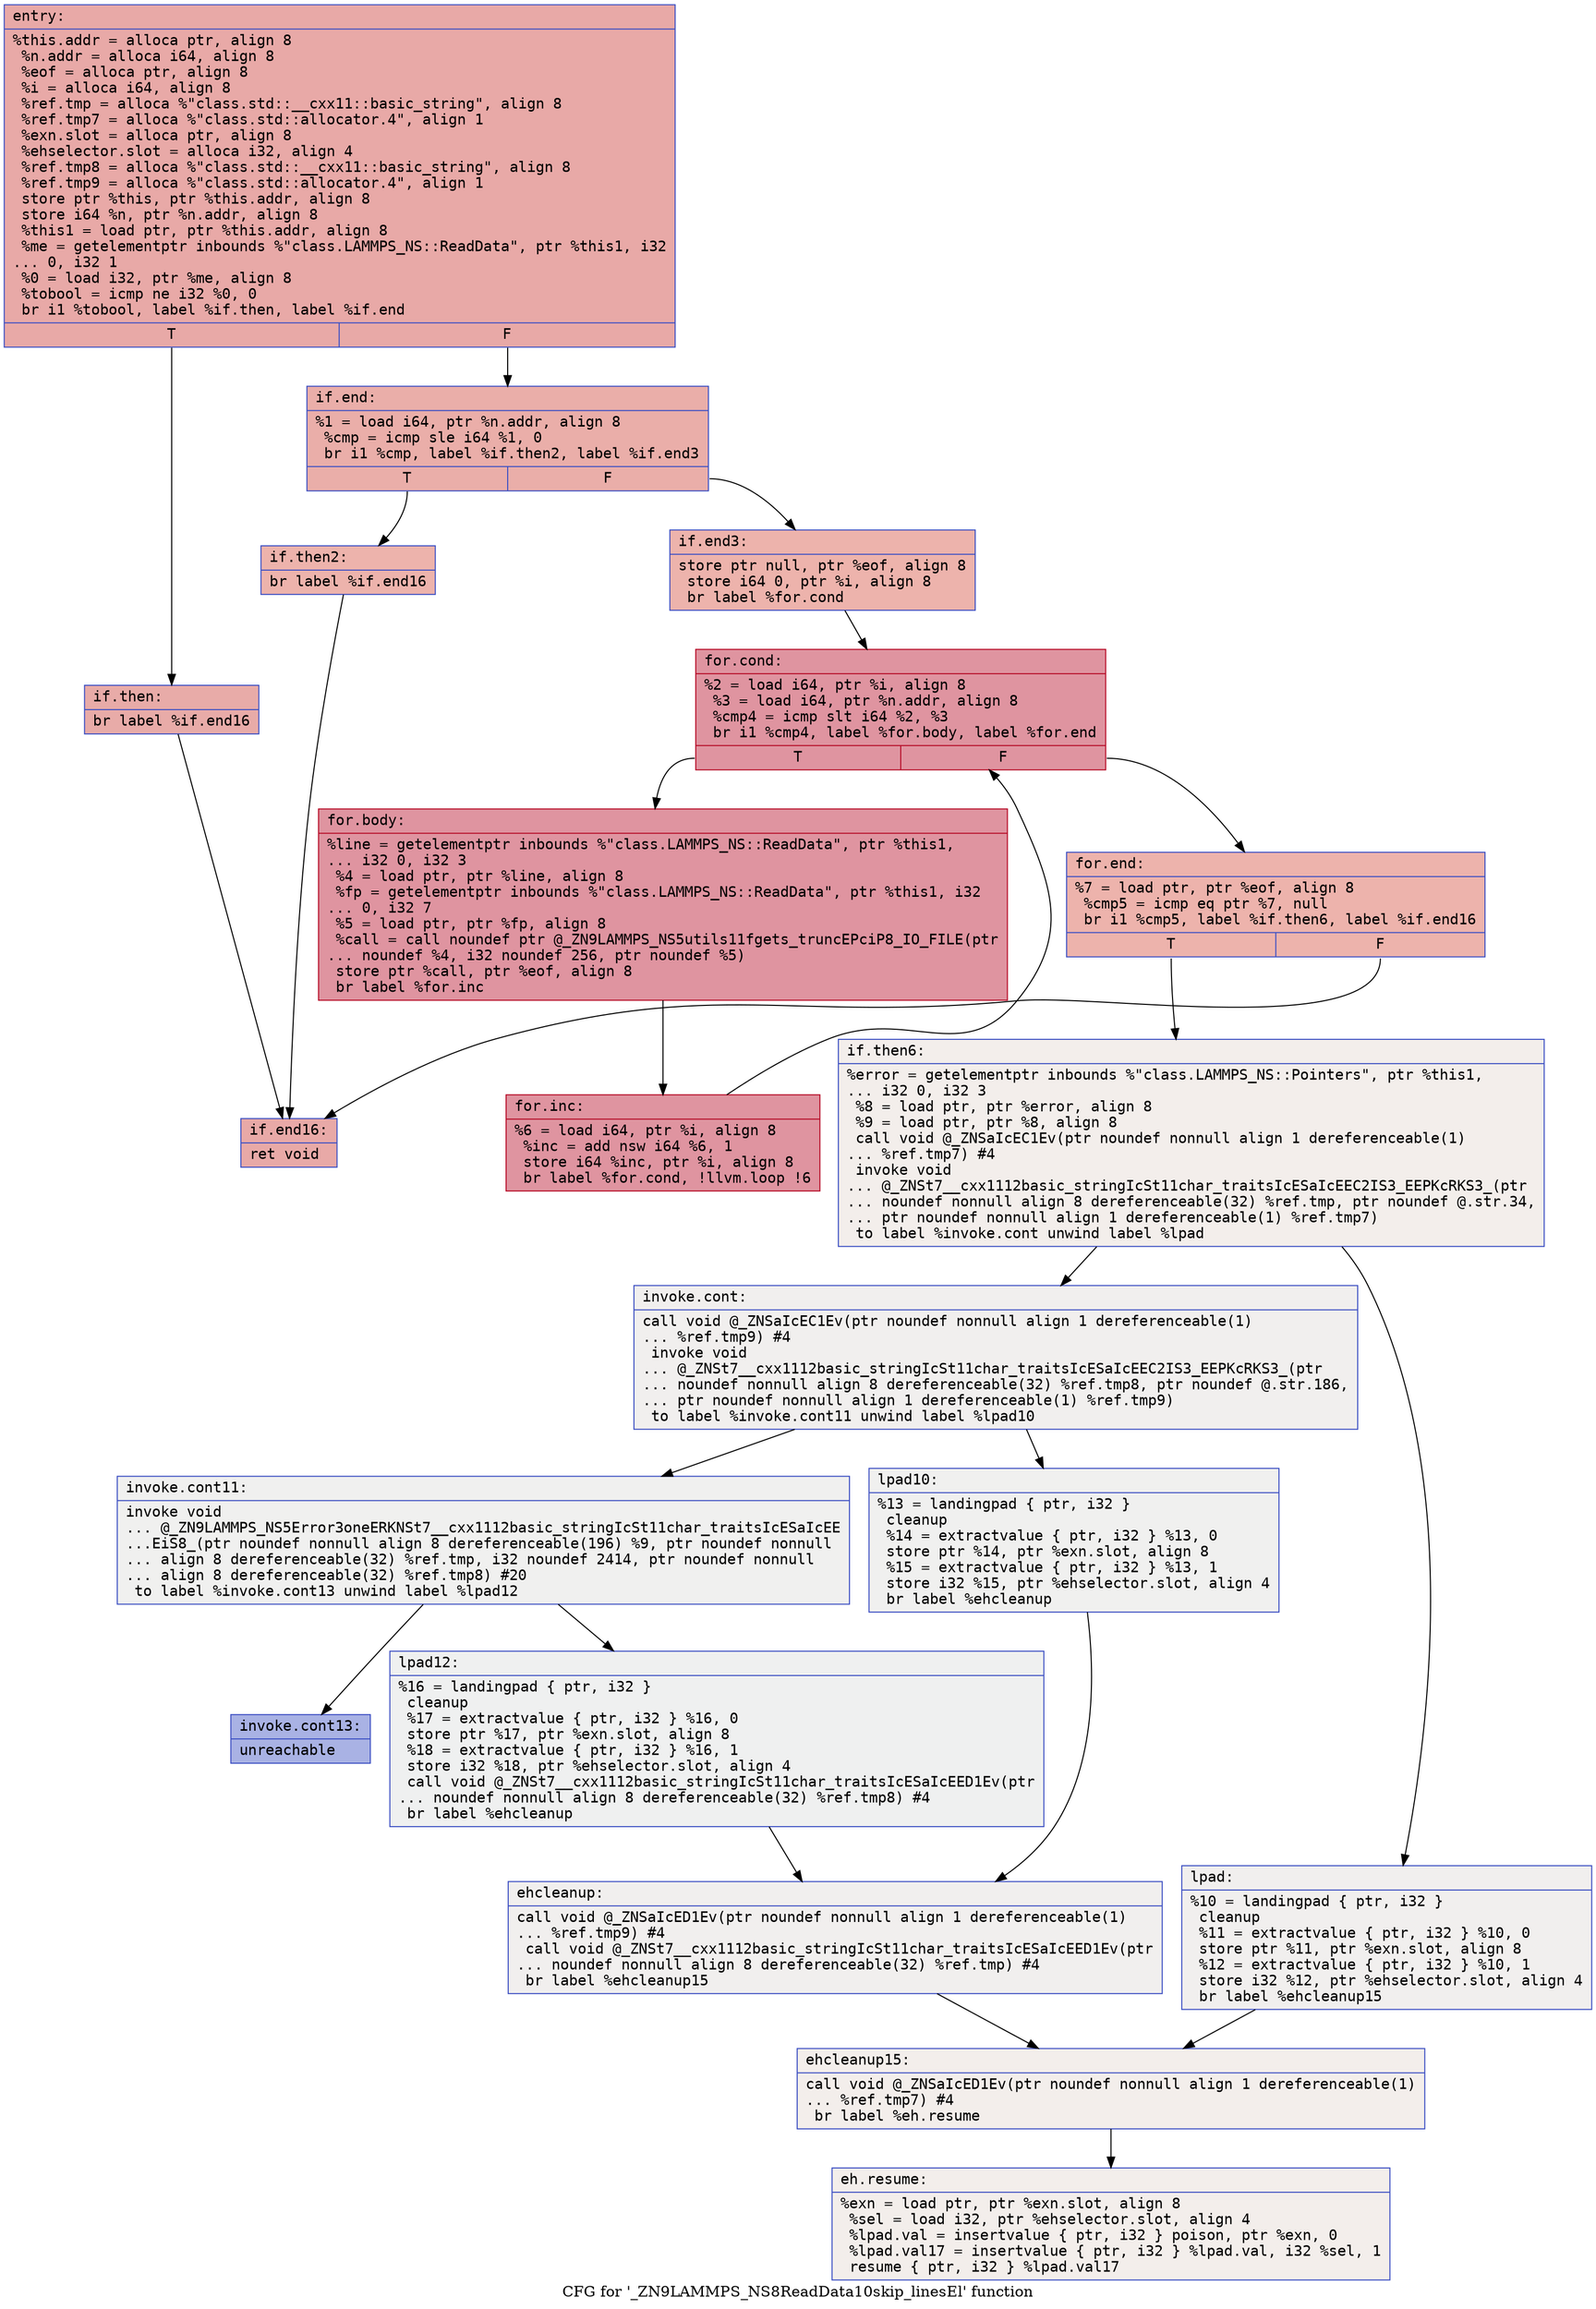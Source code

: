 digraph "CFG for '_ZN9LAMMPS_NS8ReadData10skip_linesEl' function" {
	label="CFG for '_ZN9LAMMPS_NS8ReadData10skip_linesEl' function";

	Node0x55c7e07cac00 [shape=record,color="#3d50c3ff", style=filled, fillcolor="#ca3b3770" fontname="Courier",label="{entry:\l|  %this.addr = alloca ptr, align 8\l  %n.addr = alloca i64, align 8\l  %eof = alloca ptr, align 8\l  %i = alloca i64, align 8\l  %ref.tmp = alloca %\"class.std::__cxx11::basic_string\", align 8\l  %ref.tmp7 = alloca %\"class.std::allocator.4\", align 1\l  %exn.slot = alloca ptr, align 8\l  %ehselector.slot = alloca i32, align 4\l  %ref.tmp8 = alloca %\"class.std::__cxx11::basic_string\", align 8\l  %ref.tmp9 = alloca %\"class.std::allocator.4\", align 1\l  store ptr %this, ptr %this.addr, align 8\l  store i64 %n, ptr %n.addr, align 8\l  %this1 = load ptr, ptr %this.addr, align 8\l  %me = getelementptr inbounds %\"class.LAMMPS_NS::ReadData\", ptr %this1, i32\l... 0, i32 1\l  %0 = load i32, ptr %me, align 8\l  %tobool = icmp ne i32 %0, 0\l  br i1 %tobool, label %if.then, label %if.end\l|{<s0>T|<s1>F}}"];
	Node0x55c7e07cac00:s0 -> Node0x55c7e07cb750[tooltip="entry -> if.then\nProbability 62.50%" ];
	Node0x55c7e07cac00:s1 -> Node0x55c7e07cb7c0[tooltip="entry -> if.end\nProbability 37.50%" ];
	Node0x55c7e07cb750 [shape=record,color="#3d50c3ff", style=filled, fillcolor="#cc403a70" fontname="Courier",label="{if.then:\l|  br label %if.end16\l}"];
	Node0x55c7e07cb750 -> Node0x55c7e07d2ff0[tooltip="if.then -> if.end16\nProbability 100.00%" ];
	Node0x55c7e07cb7c0 [shape=record,color="#3d50c3ff", style=filled, fillcolor="#d0473d70" fontname="Courier",label="{if.end:\l|  %1 = load i64, ptr %n.addr, align 8\l  %cmp = icmp sle i64 %1, 0\l  br i1 %cmp, label %if.then2, label %if.end3\l|{<s0>T|<s1>F}}"];
	Node0x55c7e07cb7c0:s0 -> Node0x55c7e07d31e0[tooltip="if.end -> if.then2\nProbability 50.00%" ];
	Node0x55c7e07cb7c0:s1 -> Node0x55c7e07d3260[tooltip="if.end -> if.end3\nProbability 50.00%" ];
	Node0x55c7e07d31e0 [shape=record,color="#3d50c3ff", style=filled, fillcolor="#d6524470" fontname="Courier",label="{if.then2:\l|  br label %if.end16\l}"];
	Node0x55c7e07d31e0 -> Node0x55c7e07d2ff0[tooltip="if.then2 -> if.end16\nProbability 100.00%" ];
	Node0x55c7e07d3260 [shape=record,color="#3d50c3ff", style=filled, fillcolor="#d6524470" fontname="Courier",label="{if.end3:\l|  store ptr null, ptr %eof, align 8\l  store i64 0, ptr %i, align 8\l  br label %for.cond\l}"];
	Node0x55c7e07d3260 -> Node0x55c7e07d3530[tooltip="if.end3 -> for.cond\nProbability 100.00%" ];
	Node0x55c7e07d3530 [shape=record,color="#b70d28ff", style=filled, fillcolor="#b70d2870" fontname="Courier",label="{for.cond:\l|  %2 = load i64, ptr %i, align 8\l  %3 = load i64, ptr %n.addr, align 8\l  %cmp4 = icmp slt i64 %2, %3\l  br i1 %cmp4, label %for.body, label %for.end\l|{<s0>T|<s1>F}}"];
	Node0x55c7e07d3530:s0 -> Node0x55c7e07d37d0[tooltip="for.cond -> for.body\nProbability 96.88%" ];
	Node0x55c7e07d3530:s1 -> Node0x55c7e07cb1c0[tooltip="for.cond -> for.end\nProbability 3.12%" ];
	Node0x55c7e07d37d0 [shape=record,color="#b70d28ff", style=filled, fillcolor="#b70d2870" fontname="Courier",label="{for.body:\l|  %line = getelementptr inbounds %\"class.LAMMPS_NS::ReadData\", ptr %this1,\l... i32 0, i32 3\l  %4 = load ptr, ptr %line, align 8\l  %fp = getelementptr inbounds %\"class.LAMMPS_NS::ReadData\", ptr %this1, i32\l... 0, i32 7\l  %5 = load ptr, ptr %fp, align 8\l  %call = call noundef ptr @_ZN9LAMMPS_NS5utils11fgets_truncEPciP8_IO_FILE(ptr\l... noundef %4, i32 noundef 256, ptr noundef %5)\l  store ptr %call, ptr %eof, align 8\l  br label %for.inc\l}"];
	Node0x55c7e07d37d0 -> Node0x55c7e07d3f90[tooltip="for.body -> for.inc\nProbability 100.00%" ];
	Node0x55c7e07d3f90 [shape=record,color="#b70d28ff", style=filled, fillcolor="#b70d2870" fontname="Courier",label="{for.inc:\l|  %6 = load i64, ptr %i, align 8\l  %inc = add nsw i64 %6, 1\l  store i64 %inc, ptr %i, align 8\l  br label %for.cond, !llvm.loop !6\l}"];
	Node0x55c7e07d3f90 -> Node0x55c7e07d3530[tooltip="for.inc -> for.cond\nProbability 100.00%" ];
	Node0x55c7e07cb1c0 [shape=record,color="#3d50c3ff", style=filled, fillcolor="#d6524470" fontname="Courier",label="{for.end:\l|  %7 = load ptr, ptr %eof, align 8\l  %cmp5 = icmp eq ptr %7, null\l  br i1 %cmp5, label %if.then6, label %if.end16\l|{<s0>T|<s1>F}}"];
	Node0x55c7e07cb1c0:s0 -> Node0x55c7e07d4490[tooltip="for.end -> if.then6\nProbability 0.00%" ];
	Node0x55c7e07cb1c0:s1 -> Node0x55c7e07d2ff0[tooltip="for.end -> if.end16\nProbability 100.00%" ];
	Node0x55c7e07d4490 [shape=record,color="#3d50c3ff", style=filled, fillcolor="#e5d8d170" fontname="Courier",label="{if.then6:\l|  %error = getelementptr inbounds %\"class.LAMMPS_NS::Pointers\", ptr %this1,\l... i32 0, i32 3\l  %8 = load ptr, ptr %error, align 8\l  %9 = load ptr, ptr %8, align 8\l  call void @_ZNSaIcEC1Ev(ptr noundef nonnull align 1 dereferenceable(1)\l... %ref.tmp7) #4\l  invoke void\l... @_ZNSt7__cxx1112basic_stringIcSt11char_traitsIcESaIcEEC2IS3_EEPKcRKS3_(ptr\l... noundef nonnull align 8 dereferenceable(32) %ref.tmp, ptr noundef @.str.34,\l... ptr noundef nonnull align 1 dereferenceable(1) %ref.tmp7)\l          to label %invoke.cont unwind label %lpad\l}"];
	Node0x55c7e07d4490 -> Node0x55c7e07d48f0[tooltip="if.then6 -> invoke.cont\nProbability 50.00%" ];
	Node0x55c7e07d4490 -> Node0x55c7e07d4970[tooltip="if.then6 -> lpad\nProbability 50.00%" ];
	Node0x55c7e07d48f0 [shape=record,color="#3d50c3ff", style=filled, fillcolor="#e0dbd870" fontname="Courier",label="{invoke.cont:\l|  call void @_ZNSaIcEC1Ev(ptr noundef nonnull align 1 dereferenceable(1)\l... %ref.tmp9) #4\l  invoke void\l... @_ZNSt7__cxx1112basic_stringIcSt11char_traitsIcESaIcEEC2IS3_EEPKcRKS3_(ptr\l... noundef nonnull align 8 dereferenceable(32) %ref.tmp8, ptr noundef @.str.186,\l... ptr noundef nonnull align 1 dereferenceable(1) %ref.tmp9)\l          to label %invoke.cont11 unwind label %lpad10\l}"];
	Node0x55c7e07d48f0 -> Node0x55c7e07d4c90[tooltip="invoke.cont -> invoke.cont11\nProbability 50.00%" ];
	Node0x55c7e07d48f0 -> Node0x55c7e07d4ce0[tooltip="invoke.cont -> lpad10\nProbability 50.00%" ];
	Node0x55c7e07d4c90 [shape=record,color="#3d50c3ff", style=filled, fillcolor="#dedcdb70" fontname="Courier",label="{invoke.cont11:\l|  invoke void\l... @_ZN9LAMMPS_NS5Error3oneERKNSt7__cxx1112basic_stringIcSt11char_traitsIcESaIcEE\l...EiS8_(ptr noundef nonnull align 8 dereferenceable(196) %9, ptr noundef nonnull\l... align 8 dereferenceable(32) %ref.tmp, i32 noundef 2414, ptr noundef nonnull\l... align 8 dereferenceable(32) %ref.tmp8) #20\l          to label %invoke.cont13 unwind label %lpad12\l}"];
	Node0x55c7e07d4c90 -> Node0x55c7e07d4c40[tooltip="invoke.cont11 -> invoke.cont13\nProbability 0.00%" ];
	Node0x55c7e07d4c90 -> Node0x55c7e07d5000[tooltip="invoke.cont11 -> lpad12\nProbability 100.00%" ];
	Node0x55c7e07d4c40 [shape=record,color="#3d50c3ff", style=filled, fillcolor="#3d50c370" fontname="Courier",label="{invoke.cont13:\l|  unreachable\l}"];
	Node0x55c7e07d4970 [shape=record,color="#3d50c3ff", style=filled, fillcolor="#e0dbd870" fontname="Courier",label="{lpad:\l|  %10 = landingpad \{ ptr, i32 \}\l          cleanup\l  %11 = extractvalue \{ ptr, i32 \} %10, 0\l  store ptr %11, ptr %exn.slot, align 8\l  %12 = extractvalue \{ ptr, i32 \} %10, 1\l  store i32 %12, ptr %ehselector.slot, align 4\l  br label %ehcleanup15\l}"];
	Node0x55c7e07d4970 -> Node0x55c7e07d55c0[tooltip="lpad -> ehcleanup15\nProbability 100.00%" ];
	Node0x55c7e07d4ce0 [shape=record,color="#3d50c3ff", style=filled, fillcolor="#dedcdb70" fontname="Courier",label="{lpad10:\l|  %13 = landingpad \{ ptr, i32 \}\l          cleanup\l  %14 = extractvalue \{ ptr, i32 \} %13, 0\l  store ptr %14, ptr %exn.slot, align 8\l  %15 = extractvalue \{ ptr, i32 \} %13, 1\l  store i32 %15, ptr %ehselector.slot, align 4\l  br label %ehcleanup\l}"];
	Node0x55c7e07d4ce0 -> Node0x55c7e07d5910[tooltip="lpad10 -> ehcleanup\nProbability 100.00%" ];
	Node0x55c7e07d5000 [shape=record,color="#3d50c3ff", style=filled, fillcolor="#dbdcde70" fontname="Courier",label="{lpad12:\l|  %16 = landingpad \{ ptr, i32 \}\l          cleanup\l  %17 = extractvalue \{ ptr, i32 \} %16, 0\l  store ptr %17, ptr %exn.slot, align 8\l  %18 = extractvalue \{ ptr, i32 \} %16, 1\l  store i32 %18, ptr %ehselector.slot, align 4\l  call void @_ZNSt7__cxx1112basic_stringIcSt11char_traitsIcESaIcEED1Ev(ptr\l... noundef nonnull align 8 dereferenceable(32) %ref.tmp8) #4\l  br label %ehcleanup\l}"];
	Node0x55c7e07d5000 -> Node0x55c7e07d5910[tooltip="lpad12 -> ehcleanup\nProbability 100.00%" ];
	Node0x55c7e07d5910 [shape=record,color="#3d50c3ff", style=filled, fillcolor="#e0dbd870" fontname="Courier",label="{ehcleanup:\l|  call void @_ZNSaIcED1Ev(ptr noundef nonnull align 1 dereferenceable(1)\l... %ref.tmp9) #4\l  call void @_ZNSt7__cxx1112basic_stringIcSt11char_traitsIcESaIcEED1Ev(ptr\l... noundef nonnull align 8 dereferenceable(32) %ref.tmp) #4\l  br label %ehcleanup15\l}"];
	Node0x55c7e07d5910 -> Node0x55c7e07d55c0[tooltip="ehcleanup -> ehcleanup15\nProbability 100.00%" ];
	Node0x55c7e07d55c0 [shape=record,color="#3d50c3ff", style=filled, fillcolor="#e5d8d170" fontname="Courier",label="{ehcleanup15:\l|  call void @_ZNSaIcED1Ev(ptr noundef nonnull align 1 dereferenceable(1)\l... %ref.tmp7) #4\l  br label %eh.resume\l}"];
	Node0x55c7e07d55c0 -> Node0x55c7e07d61c0[tooltip="ehcleanup15 -> eh.resume\nProbability 100.00%" ];
	Node0x55c7e07d2ff0 [shape=record,color="#3d50c3ff", style=filled, fillcolor="#ca3b3770" fontname="Courier",label="{if.end16:\l|  ret void\l}"];
	Node0x55c7e07d61c0 [shape=record,color="#3d50c3ff", style=filled, fillcolor="#e5d8d170" fontname="Courier",label="{eh.resume:\l|  %exn = load ptr, ptr %exn.slot, align 8\l  %sel = load i32, ptr %ehselector.slot, align 4\l  %lpad.val = insertvalue \{ ptr, i32 \} poison, ptr %exn, 0\l  %lpad.val17 = insertvalue \{ ptr, i32 \} %lpad.val, i32 %sel, 1\l  resume \{ ptr, i32 \} %lpad.val17\l}"];
}

